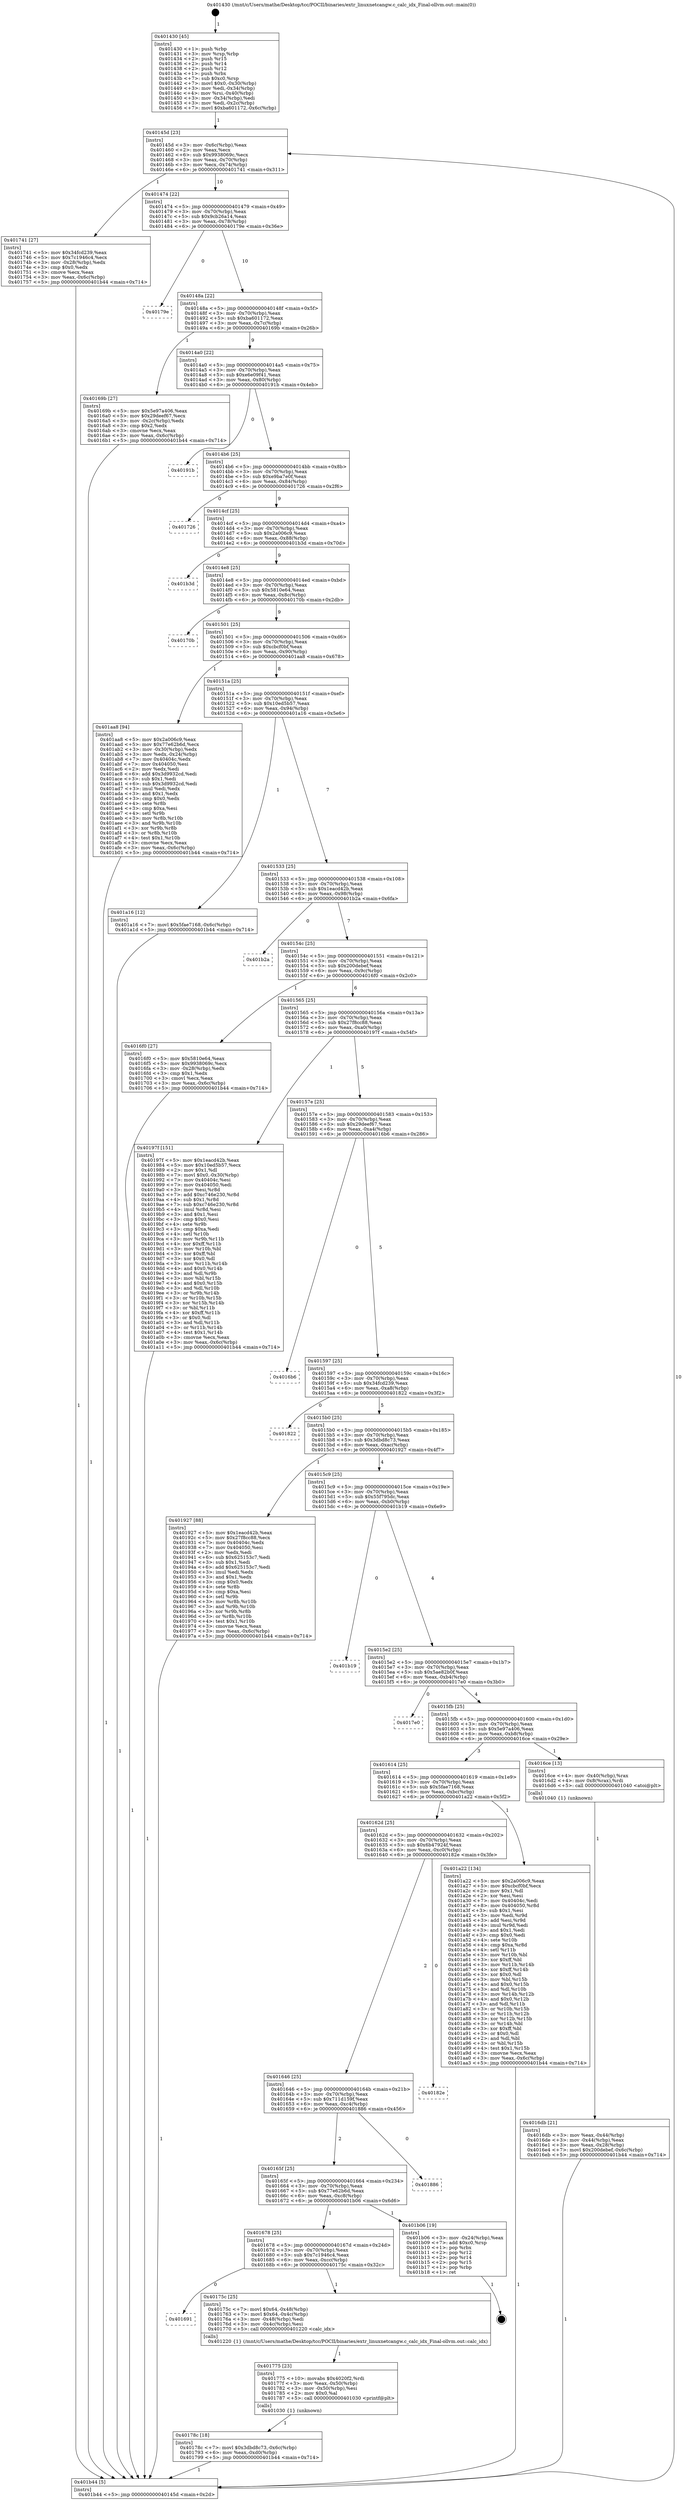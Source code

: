 digraph "0x401430" {
  label = "0x401430 (/mnt/c/Users/mathe/Desktop/tcc/POCII/binaries/extr_linuxnetcangw.c_calc_idx_Final-ollvm.out::main(0))"
  labelloc = "t"
  node[shape=record]

  Entry [label="",width=0.3,height=0.3,shape=circle,fillcolor=black,style=filled]
  "0x40145d" [label="{
     0x40145d [23]\l
     | [instrs]\l
     &nbsp;&nbsp;0x40145d \<+3\>: mov -0x6c(%rbp),%eax\l
     &nbsp;&nbsp;0x401460 \<+2\>: mov %eax,%ecx\l
     &nbsp;&nbsp;0x401462 \<+6\>: sub $0x9938069c,%ecx\l
     &nbsp;&nbsp;0x401468 \<+3\>: mov %eax,-0x70(%rbp)\l
     &nbsp;&nbsp;0x40146b \<+3\>: mov %ecx,-0x74(%rbp)\l
     &nbsp;&nbsp;0x40146e \<+6\>: je 0000000000401741 \<main+0x311\>\l
  }"]
  "0x401741" [label="{
     0x401741 [27]\l
     | [instrs]\l
     &nbsp;&nbsp;0x401741 \<+5\>: mov $0x34fcd239,%eax\l
     &nbsp;&nbsp;0x401746 \<+5\>: mov $0x7c1946c4,%ecx\l
     &nbsp;&nbsp;0x40174b \<+3\>: mov -0x28(%rbp),%edx\l
     &nbsp;&nbsp;0x40174e \<+3\>: cmp $0x0,%edx\l
     &nbsp;&nbsp;0x401751 \<+3\>: cmove %ecx,%eax\l
     &nbsp;&nbsp;0x401754 \<+3\>: mov %eax,-0x6c(%rbp)\l
     &nbsp;&nbsp;0x401757 \<+5\>: jmp 0000000000401b44 \<main+0x714\>\l
  }"]
  "0x401474" [label="{
     0x401474 [22]\l
     | [instrs]\l
     &nbsp;&nbsp;0x401474 \<+5\>: jmp 0000000000401479 \<main+0x49\>\l
     &nbsp;&nbsp;0x401479 \<+3\>: mov -0x70(%rbp),%eax\l
     &nbsp;&nbsp;0x40147c \<+5\>: sub $0x9cb26a14,%eax\l
     &nbsp;&nbsp;0x401481 \<+3\>: mov %eax,-0x78(%rbp)\l
     &nbsp;&nbsp;0x401484 \<+6\>: je 000000000040179e \<main+0x36e\>\l
  }"]
  Exit [label="",width=0.3,height=0.3,shape=circle,fillcolor=black,style=filled,peripheries=2]
  "0x40179e" [label="{
     0x40179e\l
  }", style=dashed]
  "0x40148a" [label="{
     0x40148a [22]\l
     | [instrs]\l
     &nbsp;&nbsp;0x40148a \<+5\>: jmp 000000000040148f \<main+0x5f\>\l
     &nbsp;&nbsp;0x40148f \<+3\>: mov -0x70(%rbp),%eax\l
     &nbsp;&nbsp;0x401492 \<+5\>: sub $0xba601172,%eax\l
     &nbsp;&nbsp;0x401497 \<+3\>: mov %eax,-0x7c(%rbp)\l
     &nbsp;&nbsp;0x40149a \<+6\>: je 000000000040169b \<main+0x26b\>\l
  }"]
  "0x40178c" [label="{
     0x40178c [18]\l
     | [instrs]\l
     &nbsp;&nbsp;0x40178c \<+7\>: movl $0x3dbd8c73,-0x6c(%rbp)\l
     &nbsp;&nbsp;0x401793 \<+6\>: mov %eax,-0xd0(%rbp)\l
     &nbsp;&nbsp;0x401799 \<+5\>: jmp 0000000000401b44 \<main+0x714\>\l
  }"]
  "0x40169b" [label="{
     0x40169b [27]\l
     | [instrs]\l
     &nbsp;&nbsp;0x40169b \<+5\>: mov $0x5e97a406,%eax\l
     &nbsp;&nbsp;0x4016a0 \<+5\>: mov $0x29deef67,%ecx\l
     &nbsp;&nbsp;0x4016a5 \<+3\>: mov -0x2c(%rbp),%edx\l
     &nbsp;&nbsp;0x4016a8 \<+3\>: cmp $0x2,%edx\l
     &nbsp;&nbsp;0x4016ab \<+3\>: cmovne %ecx,%eax\l
     &nbsp;&nbsp;0x4016ae \<+3\>: mov %eax,-0x6c(%rbp)\l
     &nbsp;&nbsp;0x4016b1 \<+5\>: jmp 0000000000401b44 \<main+0x714\>\l
  }"]
  "0x4014a0" [label="{
     0x4014a0 [22]\l
     | [instrs]\l
     &nbsp;&nbsp;0x4014a0 \<+5\>: jmp 00000000004014a5 \<main+0x75\>\l
     &nbsp;&nbsp;0x4014a5 \<+3\>: mov -0x70(%rbp),%eax\l
     &nbsp;&nbsp;0x4014a8 \<+5\>: sub $0xe6e09f41,%eax\l
     &nbsp;&nbsp;0x4014ad \<+3\>: mov %eax,-0x80(%rbp)\l
     &nbsp;&nbsp;0x4014b0 \<+6\>: je 000000000040191b \<main+0x4eb\>\l
  }"]
  "0x401b44" [label="{
     0x401b44 [5]\l
     | [instrs]\l
     &nbsp;&nbsp;0x401b44 \<+5\>: jmp 000000000040145d \<main+0x2d\>\l
  }"]
  "0x401430" [label="{
     0x401430 [45]\l
     | [instrs]\l
     &nbsp;&nbsp;0x401430 \<+1\>: push %rbp\l
     &nbsp;&nbsp;0x401431 \<+3\>: mov %rsp,%rbp\l
     &nbsp;&nbsp;0x401434 \<+2\>: push %r15\l
     &nbsp;&nbsp;0x401436 \<+2\>: push %r14\l
     &nbsp;&nbsp;0x401438 \<+2\>: push %r12\l
     &nbsp;&nbsp;0x40143a \<+1\>: push %rbx\l
     &nbsp;&nbsp;0x40143b \<+7\>: sub $0xc0,%rsp\l
     &nbsp;&nbsp;0x401442 \<+7\>: movl $0x0,-0x30(%rbp)\l
     &nbsp;&nbsp;0x401449 \<+3\>: mov %edi,-0x34(%rbp)\l
     &nbsp;&nbsp;0x40144c \<+4\>: mov %rsi,-0x40(%rbp)\l
     &nbsp;&nbsp;0x401450 \<+3\>: mov -0x34(%rbp),%edi\l
     &nbsp;&nbsp;0x401453 \<+3\>: mov %edi,-0x2c(%rbp)\l
     &nbsp;&nbsp;0x401456 \<+7\>: movl $0xba601172,-0x6c(%rbp)\l
  }"]
  "0x401775" [label="{
     0x401775 [23]\l
     | [instrs]\l
     &nbsp;&nbsp;0x401775 \<+10\>: movabs $0x4020f2,%rdi\l
     &nbsp;&nbsp;0x40177f \<+3\>: mov %eax,-0x50(%rbp)\l
     &nbsp;&nbsp;0x401782 \<+3\>: mov -0x50(%rbp),%esi\l
     &nbsp;&nbsp;0x401785 \<+2\>: mov $0x0,%al\l
     &nbsp;&nbsp;0x401787 \<+5\>: call 0000000000401030 \<printf@plt\>\l
     | [calls]\l
     &nbsp;&nbsp;0x401030 \{1\} (unknown)\l
  }"]
  "0x40191b" [label="{
     0x40191b\l
  }", style=dashed]
  "0x4014b6" [label="{
     0x4014b6 [25]\l
     | [instrs]\l
     &nbsp;&nbsp;0x4014b6 \<+5\>: jmp 00000000004014bb \<main+0x8b\>\l
     &nbsp;&nbsp;0x4014bb \<+3\>: mov -0x70(%rbp),%eax\l
     &nbsp;&nbsp;0x4014be \<+5\>: sub $0xe9ba7e0f,%eax\l
     &nbsp;&nbsp;0x4014c3 \<+6\>: mov %eax,-0x84(%rbp)\l
     &nbsp;&nbsp;0x4014c9 \<+6\>: je 0000000000401726 \<main+0x2f6\>\l
  }"]
  "0x401691" [label="{
     0x401691\l
  }", style=dashed]
  "0x401726" [label="{
     0x401726\l
  }", style=dashed]
  "0x4014cf" [label="{
     0x4014cf [25]\l
     | [instrs]\l
     &nbsp;&nbsp;0x4014cf \<+5\>: jmp 00000000004014d4 \<main+0xa4\>\l
     &nbsp;&nbsp;0x4014d4 \<+3\>: mov -0x70(%rbp),%eax\l
     &nbsp;&nbsp;0x4014d7 \<+5\>: sub $0x2a006c9,%eax\l
     &nbsp;&nbsp;0x4014dc \<+6\>: mov %eax,-0x88(%rbp)\l
     &nbsp;&nbsp;0x4014e2 \<+6\>: je 0000000000401b3d \<main+0x70d\>\l
  }"]
  "0x40175c" [label="{
     0x40175c [25]\l
     | [instrs]\l
     &nbsp;&nbsp;0x40175c \<+7\>: movl $0x64,-0x48(%rbp)\l
     &nbsp;&nbsp;0x401763 \<+7\>: movl $0x64,-0x4c(%rbp)\l
     &nbsp;&nbsp;0x40176a \<+3\>: mov -0x48(%rbp),%edi\l
     &nbsp;&nbsp;0x40176d \<+3\>: mov -0x4c(%rbp),%esi\l
     &nbsp;&nbsp;0x401770 \<+5\>: call 0000000000401220 \<calc_idx\>\l
     | [calls]\l
     &nbsp;&nbsp;0x401220 \{1\} (/mnt/c/Users/mathe/Desktop/tcc/POCII/binaries/extr_linuxnetcangw.c_calc_idx_Final-ollvm.out::calc_idx)\l
  }"]
  "0x401b3d" [label="{
     0x401b3d\l
  }", style=dashed]
  "0x4014e8" [label="{
     0x4014e8 [25]\l
     | [instrs]\l
     &nbsp;&nbsp;0x4014e8 \<+5\>: jmp 00000000004014ed \<main+0xbd\>\l
     &nbsp;&nbsp;0x4014ed \<+3\>: mov -0x70(%rbp),%eax\l
     &nbsp;&nbsp;0x4014f0 \<+5\>: sub $0x5810e64,%eax\l
     &nbsp;&nbsp;0x4014f5 \<+6\>: mov %eax,-0x8c(%rbp)\l
     &nbsp;&nbsp;0x4014fb \<+6\>: je 000000000040170b \<main+0x2db\>\l
  }"]
  "0x401678" [label="{
     0x401678 [25]\l
     | [instrs]\l
     &nbsp;&nbsp;0x401678 \<+5\>: jmp 000000000040167d \<main+0x24d\>\l
     &nbsp;&nbsp;0x40167d \<+3\>: mov -0x70(%rbp),%eax\l
     &nbsp;&nbsp;0x401680 \<+5\>: sub $0x7c1946c4,%eax\l
     &nbsp;&nbsp;0x401685 \<+6\>: mov %eax,-0xcc(%rbp)\l
     &nbsp;&nbsp;0x40168b \<+6\>: je 000000000040175c \<main+0x32c\>\l
  }"]
  "0x40170b" [label="{
     0x40170b\l
  }", style=dashed]
  "0x401501" [label="{
     0x401501 [25]\l
     | [instrs]\l
     &nbsp;&nbsp;0x401501 \<+5\>: jmp 0000000000401506 \<main+0xd6\>\l
     &nbsp;&nbsp;0x401506 \<+3\>: mov -0x70(%rbp),%eax\l
     &nbsp;&nbsp;0x401509 \<+5\>: sub $0xcbcf0bf,%eax\l
     &nbsp;&nbsp;0x40150e \<+6\>: mov %eax,-0x90(%rbp)\l
     &nbsp;&nbsp;0x401514 \<+6\>: je 0000000000401aa8 \<main+0x678\>\l
  }"]
  "0x401b06" [label="{
     0x401b06 [19]\l
     | [instrs]\l
     &nbsp;&nbsp;0x401b06 \<+3\>: mov -0x24(%rbp),%eax\l
     &nbsp;&nbsp;0x401b09 \<+7\>: add $0xc0,%rsp\l
     &nbsp;&nbsp;0x401b10 \<+1\>: pop %rbx\l
     &nbsp;&nbsp;0x401b11 \<+2\>: pop %r12\l
     &nbsp;&nbsp;0x401b13 \<+2\>: pop %r14\l
     &nbsp;&nbsp;0x401b15 \<+2\>: pop %r15\l
     &nbsp;&nbsp;0x401b17 \<+1\>: pop %rbp\l
     &nbsp;&nbsp;0x401b18 \<+1\>: ret\l
  }"]
  "0x401aa8" [label="{
     0x401aa8 [94]\l
     | [instrs]\l
     &nbsp;&nbsp;0x401aa8 \<+5\>: mov $0x2a006c9,%eax\l
     &nbsp;&nbsp;0x401aad \<+5\>: mov $0x77e62b6d,%ecx\l
     &nbsp;&nbsp;0x401ab2 \<+3\>: mov -0x30(%rbp),%edx\l
     &nbsp;&nbsp;0x401ab5 \<+3\>: mov %edx,-0x24(%rbp)\l
     &nbsp;&nbsp;0x401ab8 \<+7\>: mov 0x40404c,%edx\l
     &nbsp;&nbsp;0x401abf \<+7\>: mov 0x404050,%esi\l
     &nbsp;&nbsp;0x401ac6 \<+2\>: mov %edx,%edi\l
     &nbsp;&nbsp;0x401ac8 \<+6\>: add $0x3d9932cd,%edi\l
     &nbsp;&nbsp;0x401ace \<+3\>: sub $0x1,%edi\l
     &nbsp;&nbsp;0x401ad1 \<+6\>: sub $0x3d9932cd,%edi\l
     &nbsp;&nbsp;0x401ad7 \<+3\>: imul %edi,%edx\l
     &nbsp;&nbsp;0x401ada \<+3\>: and $0x1,%edx\l
     &nbsp;&nbsp;0x401add \<+3\>: cmp $0x0,%edx\l
     &nbsp;&nbsp;0x401ae0 \<+4\>: sete %r8b\l
     &nbsp;&nbsp;0x401ae4 \<+3\>: cmp $0xa,%esi\l
     &nbsp;&nbsp;0x401ae7 \<+4\>: setl %r9b\l
     &nbsp;&nbsp;0x401aeb \<+3\>: mov %r8b,%r10b\l
     &nbsp;&nbsp;0x401aee \<+3\>: and %r9b,%r10b\l
     &nbsp;&nbsp;0x401af1 \<+3\>: xor %r9b,%r8b\l
     &nbsp;&nbsp;0x401af4 \<+3\>: or %r8b,%r10b\l
     &nbsp;&nbsp;0x401af7 \<+4\>: test $0x1,%r10b\l
     &nbsp;&nbsp;0x401afb \<+3\>: cmovne %ecx,%eax\l
     &nbsp;&nbsp;0x401afe \<+3\>: mov %eax,-0x6c(%rbp)\l
     &nbsp;&nbsp;0x401b01 \<+5\>: jmp 0000000000401b44 \<main+0x714\>\l
  }"]
  "0x40151a" [label="{
     0x40151a [25]\l
     | [instrs]\l
     &nbsp;&nbsp;0x40151a \<+5\>: jmp 000000000040151f \<main+0xef\>\l
     &nbsp;&nbsp;0x40151f \<+3\>: mov -0x70(%rbp),%eax\l
     &nbsp;&nbsp;0x401522 \<+5\>: sub $0x10ed5b57,%eax\l
     &nbsp;&nbsp;0x401527 \<+6\>: mov %eax,-0x94(%rbp)\l
     &nbsp;&nbsp;0x40152d \<+6\>: je 0000000000401a16 \<main+0x5e6\>\l
  }"]
  "0x40165f" [label="{
     0x40165f [25]\l
     | [instrs]\l
     &nbsp;&nbsp;0x40165f \<+5\>: jmp 0000000000401664 \<main+0x234\>\l
     &nbsp;&nbsp;0x401664 \<+3\>: mov -0x70(%rbp),%eax\l
     &nbsp;&nbsp;0x401667 \<+5\>: sub $0x77e62b6d,%eax\l
     &nbsp;&nbsp;0x40166c \<+6\>: mov %eax,-0xc8(%rbp)\l
     &nbsp;&nbsp;0x401672 \<+6\>: je 0000000000401b06 \<main+0x6d6\>\l
  }"]
  "0x401a16" [label="{
     0x401a16 [12]\l
     | [instrs]\l
     &nbsp;&nbsp;0x401a16 \<+7\>: movl $0x5fae7168,-0x6c(%rbp)\l
     &nbsp;&nbsp;0x401a1d \<+5\>: jmp 0000000000401b44 \<main+0x714\>\l
  }"]
  "0x401533" [label="{
     0x401533 [25]\l
     | [instrs]\l
     &nbsp;&nbsp;0x401533 \<+5\>: jmp 0000000000401538 \<main+0x108\>\l
     &nbsp;&nbsp;0x401538 \<+3\>: mov -0x70(%rbp),%eax\l
     &nbsp;&nbsp;0x40153b \<+5\>: sub $0x1eacd42b,%eax\l
     &nbsp;&nbsp;0x401540 \<+6\>: mov %eax,-0x98(%rbp)\l
     &nbsp;&nbsp;0x401546 \<+6\>: je 0000000000401b2a \<main+0x6fa\>\l
  }"]
  "0x401886" [label="{
     0x401886\l
  }", style=dashed]
  "0x401b2a" [label="{
     0x401b2a\l
  }", style=dashed]
  "0x40154c" [label="{
     0x40154c [25]\l
     | [instrs]\l
     &nbsp;&nbsp;0x40154c \<+5\>: jmp 0000000000401551 \<main+0x121\>\l
     &nbsp;&nbsp;0x401551 \<+3\>: mov -0x70(%rbp),%eax\l
     &nbsp;&nbsp;0x401554 \<+5\>: sub $0x200debef,%eax\l
     &nbsp;&nbsp;0x401559 \<+6\>: mov %eax,-0x9c(%rbp)\l
     &nbsp;&nbsp;0x40155f \<+6\>: je 00000000004016f0 \<main+0x2c0\>\l
  }"]
  "0x401646" [label="{
     0x401646 [25]\l
     | [instrs]\l
     &nbsp;&nbsp;0x401646 \<+5\>: jmp 000000000040164b \<main+0x21b\>\l
     &nbsp;&nbsp;0x40164b \<+3\>: mov -0x70(%rbp),%eax\l
     &nbsp;&nbsp;0x40164e \<+5\>: sub $0x711d159f,%eax\l
     &nbsp;&nbsp;0x401653 \<+6\>: mov %eax,-0xc4(%rbp)\l
     &nbsp;&nbsp;0x401659 \<+6\>: je 0000000000401886 \<main+0x456\>\l
  }"]
  "0x4016f0" [label="{
     0x4016f0 [27]\l
     | [instrs]\l
     &nbsp;&nbsp;0x4016f0 \<+5\>: mov $0x5810e64,%eax\l
     &nbsp;&nbsp;0x4016f5 \<+5\>: mov $0x9938069c,%ecx\l
     &nbsp;&nbsp;0x4016fa \<+3\>: mov -0x28(%rbp),%edx\l
     &nbsp;&nbsp;0x4016fd \<+3\>: cmp $0x1,%edx\l
     &nbsp;&nbsp;0x401700 \<+3\>: cmovl %ecx,%eax\l
     &nbsp;&nbsp;0x401703 \<+3\>: mov %eax,-0x6c(%rbp)\l
     &nbsp;&nbsp;0x401706 \<+5\>: jmp 0000000000401b44 \<main+0x714\>\l
  }"]
  "0x401565" [label="{
     0x401565 [25]\l
     | [instrs]\l
     &nbsp;&nbsp;0x401565 \<+5\>: jmp 000000000040156a \<main+0x13a\>\l
     &nbsp;&nbsp;0x40156a \<+3\>: mov -0x70(%rbp),%eax\l
     &nbsp;&nbsp;0x40156d \<+5\>: sub $0x27f8cc88,%eax\l
     &nbsp;&nbsp;0x401572 \<+6\>: mov %eax,-0xa0(%rbp)\l
     &nbsp;&nbsp;0x401578 \<+6\>: je 000000000040197f \<main+0x54f\>\l
  }"]
  "0x40182e" [label="{
     0x40182e\l
  }", style=dashed]
  "0x40197f" [label="{
     0x40197f [151]\l
     | [instrs]\l
     &nbsp;&nbsp;0x40197f \<+5\>: mov $0x1eacd42b,%eax\l
     &nbsp;&nbsp;0x401984 \<+5\>: mov $0x10ed5b57,%ecx\l
     &nbsp;&nbsp;0x401989 \<+2\>: mov $0x1,%dl\l
     &nbsp;&nbsp;0x40198b \<+7\>: movl $0x0,-0x30(%rbp)\l
     &nbsp;&nbsp;0x401992 \<+7\>: mov 0x40404c,%esi\l
     &nbsp;&nbsp;0x401999 \<+7\>: mov 0x404050,%edi\l
     &nbsp;&nbsp;0x4019a0 \<+3\>: mov %esi,%r8d\l
     &nbsp;&nbsp;0x4019a3 \<+7\>: add $0xc746e230,%r8d\l
     &nbsp;&nbsp;0x4019aa \<+4\>: sub $0x1,%r8d\l
     &nbsp;&nbsp;0x4019ae \<+7\>: sub $0xc746e230,%r8d\l
     &nbsp;&nbsp;0x4019b5 \<+4\>: imul %r8d,%esi\l
     &nbsp;&nbsp;0x4019b9 \<+3\>: and $0x1,%esi\l
     &nbsp;&nbsp;0x4019bc \<+3\>: cmp $0x0,%esi\l
     &nbsp;&nbsp;0x4019bf \<+4\>: sete %r9b\l
     &nbsp;&nbsp;0x4019c3 \<+3\>: cmp $0xa,%edi\l
     &nbsp;&nbsp;0x4019c6 \<+4\>: setl %r10b\l
     &nbsp;&nbsp;0x4019ca \<+3\>: mov %r9b,%r11b\l
     &nbsp;&nbsp;0x4019cd \<+4\>: xor $0xff,%r11b\l
     &nbsp;&nbsp;0x4019d1 \<+3\>: mov %r10b,%bl\l
     &nbsp;&nbsp;0x4019d4 \<+3\>: xor $0xff,%bl\l
     &nbsp;&nbsp;0x4019d7 \<+3\>: xor $0x0,%dl\l
     &nbsp;&nbsp;0x4019da \<+3\>: mov %r11b,%r14b\l
     &nbsp;&nbsp;0x4019dd \<+4\>: and $0x0,%r14b\l
     &nbsp;&nbsp;0x4019e1 \<+3\>: and %dl,%r9b\l
     &nbsp;&nbsp;0x4019e4 \<+3\>: mov %bl,%r15b\l
     &nbsp;&nbsp;0x4019e7 \<+4\>: and $0x0,%r15b\l
     &nbsp;&nbsp;0x4019eb \<+3\>: and %dl,%r10b\l
     &nbsp;&nbsp;0x4019ee \<+3\>: or %r9b,%r14b\l
     &nbsp;&nbsp;0x4019f1 \<+3\>: or %r10b,%r15b\l
     &nbsp;&nbsp;0x4019f4 \<+3\>: xor %r15b,%r14b\l
     &nbsp;&nbsp;0x4019f7 \<+3\>: or %bl,%r11b\l
     &nbsp;&nbsp;0x4019fa \<+4\>: xor $0xff,%r11b\l
     &nbsp;&nbsp;0x4019fe \<+3\>: or $0x0,%dl\l
     &nbsp;&nbsp;0x401a01 \<+3\>: and %dl,%r11b\l
     &nbsp;&nbsp;0x401a04 \<+3\>: or %r11b,%r14b\l
     &nbsp;&nbsp;0x401a07 \<+4\>: test $0x1,%r14b\l
     &nbsp;&nbsp;0x401a0b \<+3\>: cmovne %ecx,%eax\l
     &nbsp;&nbsp;0x401a0e \<+3\>: mov %eax,-0x6c(%rbp)\l
     &nbsp;&nbsp;0x401a11 \<+5\>: jmp 0000000000401b44 \<main+0x714\>\l
  }"]
  "0x40157e" [label="{
     0x40157e [25]\l
     | [instrs]\l
     &nbsp;&nbsp;0x40157e \<+5\>: jmp 0000000000401583 \<main+0x153\>\l
     &nbsp;&nbsp;0x401583 \<+3\>: mov -0x70(%rbp),%eax\l
     &nbsp;&nbsp;0x401586 \<+5\>: sub $0x29deef67,%eax\l
     &nbsp;&nbsp;0x40158b \<+6\>: mov %eax,-0xa4(%rbp)\l
     &nbsp;&nbsp;0x401591 \<+6\>: je 00000000004016b6 \<main+0x286\>\l
  }"]
  "0x40162d" [label="{
     0x40162d [25]\l
     | [instrs]\l
     &nbsp;&nbsp;0x40162d \<+5\>: jmp 0000000000401632 \<main+0x202\>\l
     &nbsp;&nbsp;0x401632 \<+3\>: mov -0x70(%rbp),%eax\l
     &nbsp;&nbsp;0x401635 \<+5\>: sub $0x6b47924f,%eax\l
     &nbsp;&nbsp;0x40163a \<+6\>: mov %eax,-0xc0(%rbp)\l
     &nbsp;&nbsp;0x401640 \<+6\>: je 000000000040182e \<main+0x3fe\>\l
  }"]
  "0x4016b6" [label="{
     0x4016b6\l
  }", style=dashed]
  "0x401597" [label="{
     0x401597 [25]\l
     | [instrs]\l
     &nbsp;&nbsp;0x401597 \<+5\>: jmp 000000000040159c \<main+0x16c\>\l
     &nbsp;&nbsp;0x40159c \<+3\>: mov -0x70(%rbp),%eax\l
     &nbsp;&nbsp;0x40159f \<+5\>: sub $0x34fcd239,%eax\l
     &nbsp;&nbsp;0x4015a4 \<+6\>: mov %eax,-0xa8(%rbp)\l
     &nbsp;&nbsp;0x4015aa \<+6\>: je 0000000000401822 \<main+0x3f2\>\l
  }"]
  "0x401a22" [label="{
     0x401a22 [134]\l
     | [instrs]\l
     &nbsp;&nbsp;0x401a22 \<+5\>: mov $0x2a006c9,%eax\l
     &nbsp;&nbsp;0x401a27 \<+5\>: mov $0xcbcf0bf,%ecx\l
     &nbsp;&nbsp;0x401a2c \<+2\>: mov $0x1,%dl\l
     &nbsp;&nbsp;0x401a2e \<+2\>: xor %esi,%esi\l
     &nbsp;&nbsp;0x401a30 \<+7\>: mov 0x40404c,%edi\l
     &nbsp;&nbsp;0x401a37 \<+8\>: mov 0x404050,%r8d\l
     &nbsp;&nbsp;0x401a3f \<+3\>: sub $0x1,%esi\l
     &nbsp;&nbsp;0x401a42 \<+3\>: mov %edi,%r9d\l
     &nbsp;&nbsp;0x401a45 \<+3\>: add %esi,%r9d\l
     &nbsp;&nbsp;0x401a48 \<+4\>: imul %r9d,%edi\l
     &nbsp;&nbsp;0x401a4c \<+3\>: and $0x1,%edi\l
     &nbsp;&nbsp;0x401a4f \<+3\>: cmp $0x0,%edi\l
     &nbsp;&nbsp;0x401a52 \<+4\>: sete %r10b\l
     &nbsp;&nbsp;0x401a56 \<+4\>: cmp $0xa,%r8d\l
     &nbsp;&nbsp;0x401a5a \<+4\>: setl %r11b\l
     &nbsp;&nbsp;0x401a5e \<+3\>: mov %r10b,%bl\l
     &nbsp;&nbsp;0x401a61 \<+3\>: xor $0xff,%bl\l
     &nbsp;&nbsp;0x401a64 \<+3\>: mov %r11b,%r14b\l
     &nbsp;&nbsp;0x401a67 \<+4\>: xor $0xff,%r14b\l
     &nbsp;&nbsp;0x401a6b \<+3\>: xor $0x0,%dl\l
     &nbsp;&nbsp;0x401a6e \<+3\>: mov %bl,%r15b\l
     &nbsp;&nbsp;0x401a71 \<+4\>: and $0x0,%r15b\l
     &nbsp;&nbsp;0x401a75 \<+3\>: and %dl,%r10b\l
     &nbsp;&nbsp;0x401a78 \<+3\>: mov %r14b,%r12b\l
     &nbsp;&nbsp;0x401a7b \<+4\>: and $0x0,%r12b\l
     &nbsp;&nbsp;0x401a7f \<+3\>: and %dl,%r11b\l
     &nbsp;&nbsp;0x401a82 \<+3\>: or %r10b,%r15b\l
     &nbsp;&nbsp;0x401a85 \<+3\>: or %r11b,%r12b\l
     &nbsp;&nbsp;0x401a88 \<+3\>: xor %r12b,%r15b\l
     &nbsp;&nbsp;0x401a8b \<+3\>: or %r14b,%bl\l
     &nbsp;&nbsp;0x401a8e \<+3\>: xor $0xff,%bl\l
     &nbsp;&nbsp;0x401a91 \<+3\>: or $0x0,%dl\l
     &nbsp;&nbsp;0x401a94 \<+2\>: and %dl,%bl\l
     &nbsp;&nbsp;0x401a96 \<+3\>: or %bl,%r15b\l
     &nbsp;&nbsp;0x401a99 \<+4\>: test $0x1,%r15b\l
     &nbsp;&nbsp;0x401a9d \<+3\>: cmovne %ecx,%eax\l
     &nbsp;&nbsp;0x401aa0 \<+3\>: mov %eax,-0x6c(%rbp)\l
     &nbsp;&nbsp;0x401aa3 \<+5\>: jmp 0000000000401b44 \<main+0x714\>\l
  }"]
  "0x401822" [label="{
     0x401822\l
  }", style=dashed]
  "0x4015b0" [label="{
     0x4015b0 [25]\l
     | [instrs]\l
     &nbsp;&nbsp;0x4015b0 \<+5\>: jmp 00000000004015b5 \<main+0x185\>\l
     &nbsp;&nbsp;0x4015b5 \<+3\>: mov -0x70(%rbp),%eax\l
     &nbsp;&nbsp;0x4015b8 \<+5\>: sub $0x3dbd8c73,%eax\l
     &nbsp;&nbsp;0x4015bd \<+6\>: mov %eax,-0xac(%rbp)\l
     &nbsp;&nbsp;0x4015c3 \<+6\>: je 0000000000401927 \<main+0x4f7\>\l
  }"]
  "0x4016db" [label="{
     0x4016db [21]\l
     | [instrs]\l
     &nbsp;&nbsp;0x4016db \<+3\>: mov %eax,-0x44(%rbp)\l
     &nbsp;&nbsp;0x4016de \<+3\>: mov -0x44(%rbp),%eax\l
     &nbsp;&nbsp;0x4016e1 \<+3\>: mov %eax,-0x28(%rbp)\l
     &nbsp;&nbsp;0x4016e4 \<+7\>: movl $0x200debef,-0x6c(%rbp)\l
     &nbsp;&nbsp;0x4016eb \<+5\>: jmp 0000000000401b44 \<main+0x714\>\l
  }"]
  "0x401927" [label="{
     0x401927 [88]\l
     | [instrs]\l
     &nbsp;&nbsp;0x401927 \<+5\>: mov $0x1eacd42b,%eax\l
     &nbsp;&nbsp;0x40192c \<+5\>: mov $0x27f8cc88,%ecx\l
     &nbsp;&nbsp;0x401931 \<+7\>: mov 0x40404c,%edx\l
     &nbsp;&nbsp;0x401938 \<+7\>: mov 0x404050,%esi\l
     &nbsp;&nbsp;0x40193f \<+2\>: mov %edx,%edi\l
     &nbsp;&nbsp;0x401941 \<+6\>: sub $0x625153c7,%edi\l
     &nbsp;&nbsp;0x401947 \<+3\>: sub $0x1,%edi\l
     &nbsp;&nbsp;0x40194a \<+6\>: add $0x625153c7,%edi\l
     &nbsp;&nbsp;0x401950 \<+3\>: imul %edi,%edx\l
     &nbsp;&nbsp;0x401953 \<+3\>: and $0x1,%edx\l
     &nbsp;&nbsp;0x401956 \<+3\>: cmp $0x0,%edx\l
     &nbsp;&nbsp;0x401959 \<+4\>: sete %r8b\l
     &nbsp;&nbsp;0x40195d \<+3\>: cmp $0xa,%esi\l
     &nbsp;&nbsp;0x401960 \<+4\>: setl %r9b\l
     &nbsp;&nbsp;0x401964 \<+3\>: mov %r8b,%r10b\l
     &nbsp;&nbsp;0x401967 \<+3\>: and %r9b,%r10b\l
     &nbsp;&nbsp;0x40196a \<+3\>: xor %r9b,%r8b\l
     &nbsp;&nbsp;0x40196d \<+3\>: or %r8b,%r10b\l
     &nbsp;&nbsp;0x401970 \<+4\>: test $0x1,%r10b\l
     &nbsp;&nbsp;0x401974 \<+3\>: cmovne %ecx,%eax\l
     &nbsp;&nbsp;0x401977 \<+3\>: mov %eax,-0x6c(%rbp)\l
     &nbsp;&nbsp;0x40197a \<+5\>: jmp 0000000000401b44 \<main+0x714\>\l
  }"]
  "0x4015c9" [label="{
     0x4015c9 [25]\l
     | [instrs]\l
     &nbsp;&nbsp;0x4015c9 \<+5\>: jmp 00000000004015ce \<main+0x19e\>\l
     &nbsp;&nbsp;0x4015ce \<+3\>: mov -0x70(%rbp),%eax\l
     &nbsp;&nbsp;0x4015d1 \<+5\>: sub $0x55f795dc,%eax\l
     &nbsp;&nbsp;0x4015d6 \<+6\>: mov %eax,-0xb0(%rbp)\l
     &nbsp;&nbsp;0x4015dc \<+6\>: je 0000000000401b19 \<main+0x6e9\>\l
  }"]
  "0x401614" [label="{
     0x401614 [25]\l
     | [instrs]\l
     &nbsp;&nbsp;0x401614 \<+5\>: jmp 0000000000401619 \<main+0x1e9\>\l
     &nbsp;&nbsp;0x401619 \<+3\>: mov -0x70(%rbp),%eax\l
     &nbsp;&nbsp;0x40161c \<+5\>: sub $0x5fae7168,%eax\l
     &nbsp;&nbsp;0x401621 \<+6\>: mov %eax,-0xbc(%rbp)\l
     &nbsp;&nbsp;0x401627 \<+6\>: je 0000000000401a22 \<main+0x5f2\>\l
  }"]
  "0x401b19" [label="{
     0x401b19\l
  }", style=dashed]
  "0x4015e2" [label="{
     0x4015e2 [25]\l
     | [instrs]\l
     &nbsp;&nbsp;0x4015e2 \<+5\>: jmp 00000000004015e7 \<main+0x1b7\>\l
     &nbsp;&nbsp;0x4015e7 \<+3\>: mov -0x70(%rbp),%eax\l
     &nbsp;&nbsp;0x4015ea \<+5\>: sub $0x5ae82b0f,%eax\l
     &nbsp;&nbsp;0x4015ef \<+6\>: mov %eax,-0xb4(%rbp)\l
     &nbsp;&nbsp;0x4015f5 \<+6\>: je 00000000004017e0 \<main+0x3b0\>\l
  }"]
  "0x4016ce" [label="{
     0x4016ce [13]\l
     | [instrs]\l
     &nbsp;&nbsp;0x4016ce \<+4\>: mov -0x40(%rbp),%rax\l
     &nbsp;&nbsp;0x4016d2 \<+4\>: mov 0x8(%rax),%rdi\l
     &nbsp;&nbsp;0x4016d6 \<+5\>: call 0000000000401040 \<atoi@plt\>\l
     | [calls]\l
     &nbsp;&nbsp;0x401040 \{1\} (unknown)\l
  }"]
  "0x4017e0" [label="{
     0x4017e0\l
  }", style=dashed]
  "0x4015fb" [label="{
     0x4015fb [25]\l
     | [instrs]\l
     &nbsp;&nbsp;0x4015fb \<+5\>: jmp 0000000000401600 \<main+0x1d0\>\l
     &nbsp;&nbsp;0x401600 \<+3\>: mov -0x70(%rbp),%eax\l
     &nbsp;&nbsp;0x401603 \<+5\>: sub $0x5e97a406,%eax\l
     &nbsp;&nbsp;0x401608 \<+6\>: mov %eax,-0xb8(%rbp)\l
     &nbsp;&nbsp;0x40160e \<+6\>: je 00000000004016ce \<main+0x29e\>\l
  }"]
  Entry -> "0x401430" [label=" 1"]
  "0x40145d" -> "0x401741" [label=" 1"]
  "0x40145d" -> "0x401474" [label=" 10"]
  "0x401b06" -> Exit [label=" 1"]
  "0x401474" -> "0x40179e" [label=" 0"]
  "0x401474" -> "0x40148a" [label=" 10"]
  "0x401aa8" -> "0x401b44" [label=" 1"]
  "0x40148a" -> "0x40169b" [label=" 1"]
  "0x40148a" -> "0x4014a0" [label=" 9"]
  "0x40169b" -> "0x401b44" [label=" 1"]
  "0x401430" -> "0x40145d" [label=" 1"]
  "0x401b44" -> "0x40145d" [label=" 10"]
  "0x401a22" -> "0x401b44" [label=" 1"]
  "0x4014a0" -> "0x40191b" [label=" 0"]
  "0x4014a0" -> "0x4014b6" [label=" 9"]
  "0x401a16" -> "0x401b44" [label=" 1"]
  "0x4014b6" -> "0x401726" [label=" 0"]
  "0x4014b6" -> "0x4014cf" [label=" 9"]
  "0x40197f" -> "0x401b44" [label=" 1"]
  "0x4014cf" -> "0x401b3d" [label=" 0"]
  "0x4014cf" -> "0x4014e8" [label=" 9"]
  "0x401927" -> "0x401b44" [label=" 1"]
  "0x4014e8" -> "0x40170b" [label=" 0"]
  "0x4014e8" -> "0x401501" [label=" 9"]
  "0x401775" -> "0x40178c" [label=" 1"]
  "0x401501" -> "0x401aa8" [label=" 1"]
  "0x401501" -> "0x40151a" [label=" 8"]
  "0x40175c" -> "0x401775" [label=" 1"]
  "0x40151a" -> "0x401a16" [label=" 1"]
  "0x40151a" -> "0x401533" [label=" 7"]
  "0x401678" -> "0x40175c" [label=" 1"]
  "0x401533" -> "0x401b2a" [label=" 0"]
  "0x401533" -> "0x40154c" [label=" 7"]
  "0x40178c" -> "0x401b44" [label=" 1"]
  "0x40154c" -> "0x4016f0" [label=" 1"]
  "0x40154c" -> "0x401565" [label=" 6"]
  "0x40165f" -> "0x401b06" [label=" 1"]
  "0x401565" -> "0x40197f" [label=" 1"]
  "0x401565" -> "0x40157e" [label=" 5"]
  "0x401678" -> "0x401691" [label=" 0"]
  "0x40157e" -> "0x4016b6" [label=" 0"]
  "0x40157e" -> "0x401597" [label=" 5"]
  "0x401646" -> "0x401886" [label=" 0"]
  "0x401597" -> "0x401822" [label=" 0"]
  "0x401597" -> "0x4015b0" [label=" 5"]
  "0x40165f" -> "0x401678" [label=" 1"]
  "0x4015b0" -> "0x401927" [label=" 1"]
  "0x4015b0" -> "0x4015c9" [label=" 4"]
  "0x40162d" -> "0x40182e" [label=" 0"]
  "0x4015c9" -> "0x401b19" [label=" 0"]
  "0x4015c9" -> "0x4015e2" [label=" 4"]
  "0x401646" -> "0x40165f" [label=" 2"]
  "0x4015e2" -> "0x4017e0" [label=" 0"]
  "0x4015e2" -> "0x4015fb" [label=" 4"]
  "0x401614" -> "0x40162d" [label=" 2"]
  "0x4015fb" -> "0x4016ce" [label=" 1"]
  "0x4015fb" -> "0x401614" [label=" 3"]
  "0x4016ce" -> "0x4016db" [label=" 1"]
  "0x4016db" -> "0x401b44" [label=" 1"]
  "0x4016f0" -> "0x401b44" [label=" 1"]
  "0x401741" -> "0x401b44" [label=" 1"]
  "0x40162d" -> "0x401646" [label=" 2"]
  "0x401614" -> "0x401a22" [label=" 1"]
}
